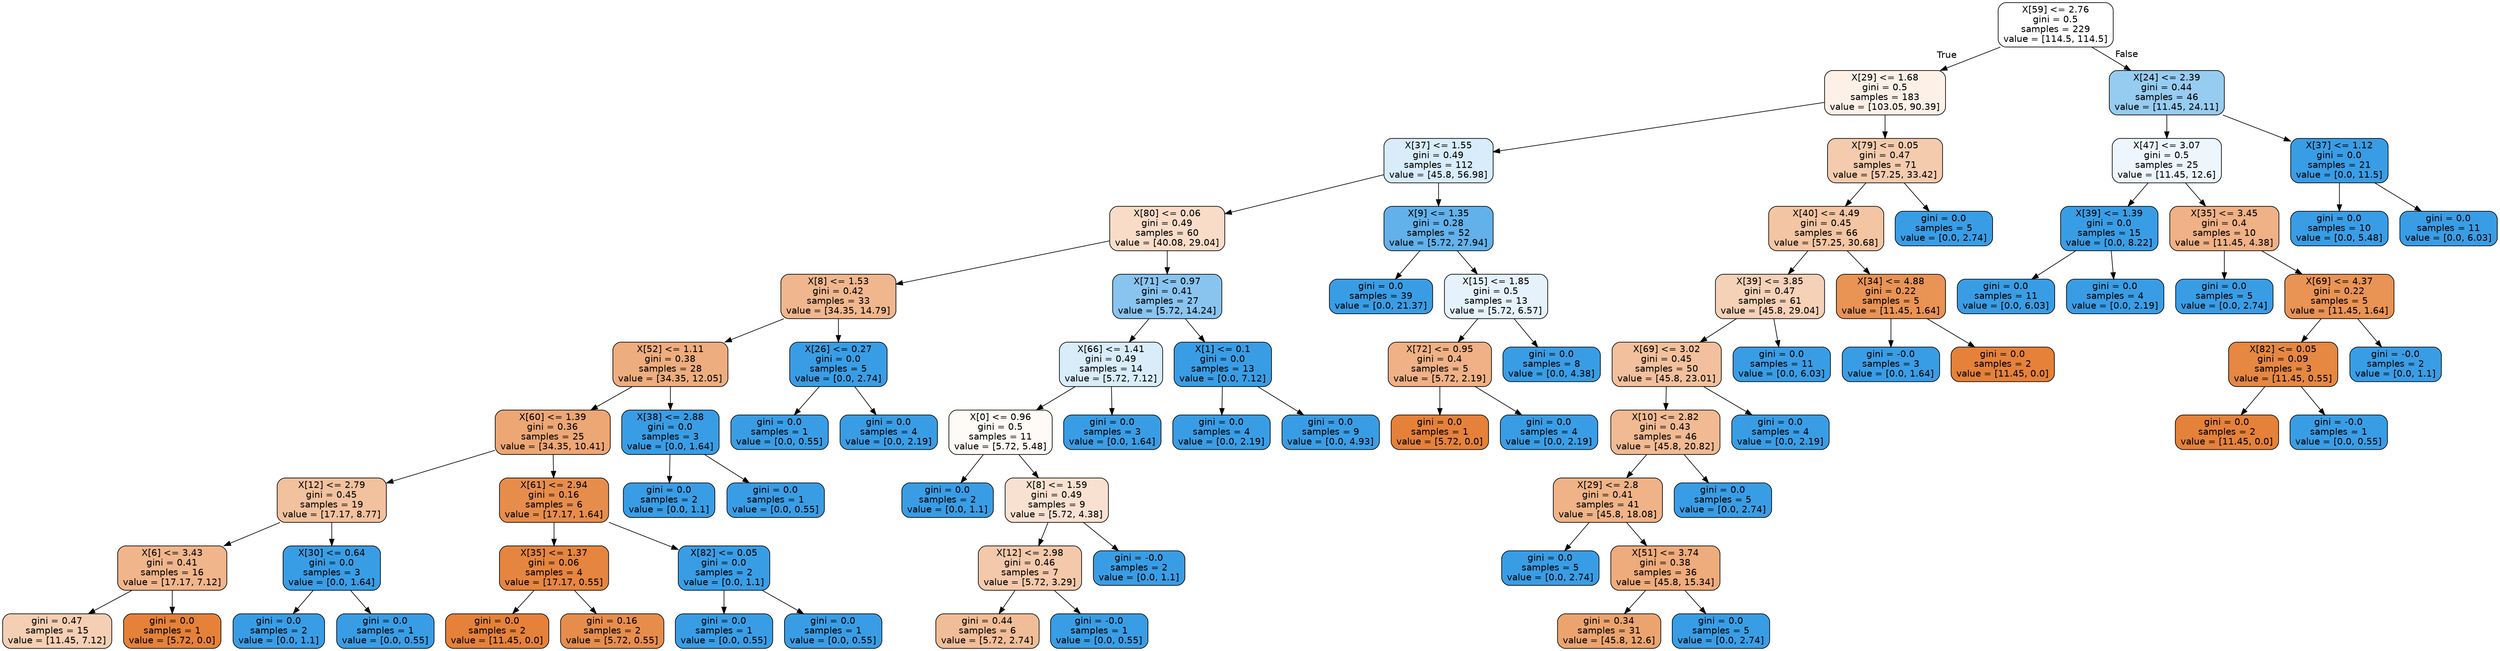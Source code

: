 digraph Tree {
node [shape=box, style="filled, rounded", color="black", fontname=helvetica] ;
edge [fontname=helvetica] ;
0 [label="X[59] <= 2.76\ngini = 0.5\nsamples = 229\nvalue = [114.5, 114.5]", fillcolor="#ffffff"] ;
1 [label="X[29] <= 1.68\ngini = 0.5\nsamples = 183\nvalue = [103.05, 90.39]", fillcolor="#fcf0e7"] ;
0 -> 1 [labeldistance=2.5, labelangle=45, headlabel="True"] ;
2 [label="X[37] <= 1.55\ngini = 0.49\nsamples = 112\nvalue = [45.8, 56.98]", fillcolor="#d8ecfa"] ;
1 -> 2 ;
3 [label="X[80] <= 0.06\ngini = 0.49\nsamples = 60\nvalue = [40.08, 29.04]", fillcolor="#f8dcc8"] ;
2 -> 3 ;
4 [label="X[8] <= 1.53\ngini = 0.42\nsamples = 33\nvalue = [34.35, 14.79]", fillcolor="#f0b78e"] ;
3 -> 4 ;
5 [label="X[52] <= 1.11\ngini = 0.38\nsamples = 28\nvalue = [34.35, 12.05]", fillcolor="#eead7e"] ;
4 -> 5 ;
6 [label="X[60] <= 1.39\ngini = 0.36\nsamples = 25\nvalue = [34.35, 10.41]", fillcolor="#eda775"] ;
5 -> 6 ;
7 [label="X[12] <= 2.79\ngini = 0.45\nsamples = 19\nvalue = [17.17, 8.77]", fillcolor="#f2c19e"] ;
6 -> 7 ;
8 [label="X[6] <= 3.43\ngini = 0.41\nsamples = 16\nvalue = [17.17, 7.12]", fillcolor="#f0b58b"] ;
7 -> 8 ;
9 [label="gini = 0.47\nsamples = 15\nvalue = [11.45, 7.12]", fillcolor="#f5cfb4"] ;
8 -> 9 ;
10 [label="gini = 0.0\nsamples = 1\nvalue = [5.72, 0.0]", fillcolor="#e58139"] ;
8 -> 10 ;
11 [label="X[30] <= 0.64\ngini = 0.0\nsamples = 3\nvalue = [0.0, 1.64]", fillcolor="#399de5"] ;
7 -> 11 ;
12 [label="gini = 0.0\nsamples = 2\nvalue = [0.0, 1.1]", fillcolor="#399de5"] ;
11 -> 12 ;
13 [label="gini = 0.0\nsamples = 1\nvalue = [0.0, 0.55]", fillcolor="#399de5"] ;
11 -> 13 ;
14 [label="X[61] <= 2.94\ngini = 0.16\nsamples = 6\nvalue = [17.17, 1.64]", fillcolor="#e78d4c"] ;
6 -> 14 ;
15 [label="X[35] <= 1.37\ngini = 0.06\nsamples = 4\nvalue = [17.17, 0.55]", fillcolor="#e6853f"] ;
14 -> 15 ;
16 [label="gini = 0.0\nsamples = 2\nvalue = [11.45, 0.0]", fillcolor="#e58139"] ;
15 -> 16 ;
17 [label="gini = 0.16\nsamples = 2\nvalue = [5.72, 0.55]", fillcolor="#e78d4c"] ;
15 -> 17 ;
18 [label="X[82] <= 0.05\ngini = 0.0\nsamples = 2\nvalue = [0.0, 1.1]", fillcolor="#399de5"] ;
14 -> 18 ;
19 [label="gini = 0.0\nsamples = 1\nvalue = [0.0, 0.55]", fillcolor="#399de5"] ;
18 -> 19 ;
20 [label="gini = 0.0\nsamples = 1\nvalue = [0.0, 0.55]", fillcolor="#399de5"] ;
18 -> 20 ;
21 [label="X[38] <= 2.88\ngini = 0.0\nsamples = 3\nvalue = [0.0, 1.64]", fillcolor="#399de5"] ;
5 -> 21 ;
22 [label="gini = 0.0\nsamples = 2\nvalue = [0.0, 1.1]", fillcolor="#399de5"] ;
21 -> 22 ;
23 [label="gini = 0.0\nsamples = 1\nvalue = [0.0, 0.55]", fillcolor="#399de5"] ;
21 -> 23 ;
24 [label="X[26] <= 0.27\ngini = 0.0\nsamples = 5\nvalue = [0.0, 2.74]", fillcolor="#399de5"] ;
4 -> 24 ;
25 [label="gini = 0.0\nsamples = 1\nvalue = [0.0, 0.55]", fillcolor="#399de5"] ;
24 -> 25 ;
26 [label="gini = 0.0\nsamples = 4\nvalue = [0.0, 2.19]", fillcolor="#399de5"] ;
24 -> 26 ;
27 [label="X[71] <= 0.97\ngini = 0.41\nsamples = 27\nvalue = [5.72, 14.24]", fillcolor="#89c4ef"] ;
3 -> 27 ;
28 [label="X[66] <= 1.41\ngini = 0.49\nsamples = 14\nvalue = [5.72, 7.12]", fillcolor="#d8ecfa"] ;
27 -> 28 ;
29 [label="X[0] <= 0.96\ngini = 0.5\nsamples = 11\nvalue = [5.72, 5.48]", fillcolor="#fefaf6"] ;
28 -> 29 ;
30 [label="gini = 0.0\nsamples = 2\nvalue = [0.0, 1.1]", fillcolor="#399de5"] ;
29 -> 30 ;
31 [label="X[8] <= 1.59\ngini = 0.49\nsamples = 9\nvalue = [5.72, 4.38]", fillcolor="#f9e1d1"] ;
29 -> 31 ;
32 [label="X[12] <= 2.98\ngini = 0.46\nsamples = 7\nvalue = [5.72, 3.29]", fillcolor="#f4c9ab"] ;
31 -> 32 ;
33 [label="gini = 0.44\nsamples = 6\nvalue = [5.72, 2.74]", fillcolor="#f1bd98"] ;
32 -> 33 ;
34 [label="gini = -0.0\nsamples = 1\nvalue = [0.0, 0.55]", fillcolor="#399de5"] ;
32 -> 34 ;
35 [label="gini = -0.0\nsamples = 2\nvalue = [0.0, 1.1]", fillcolor="#399de5"] ;
31 -> 35 ;
36 [label="gini = 0.0\nsamples = 3\nvalue = [0.0, 1.64]", fillcolor="#399de5"] ;
28 -> 36 ;
37 [label="X[1] <= 0.1\ngini = 0.0\nsamples = 13\nvalue = [0.0, 7.12]", fillcolor="#399de5"] ;
27 -> 37 ;
38 [label="gini = 0.0\nsamples = 4\nvalue = [0.0, 2.19]", fillcolor="#399de5"] ;
37 -> 38 ;
39 [label="gini = 0.0\nsamples = 9\nvalue = [0.0, 4.93]", fillcolor="#399de5"] ;
37 -> 39 ;
40 [label="X[9] <= 1.35\ngini = 0.28\nsamples = 52\nvalue = [5.72, 27.94]", fillcolor="#62b1ea"] ;
2 -> 40 ;
41 [label="gini = 0.0\nsamples = 39\nvalue = [0.0, 21.37]", fillcolor="#399de5"] ;
40 -> 41 ;
42 [label="X[15] <= 1.85\ngini = 0.5\nsamples = 13\nvalue = [5.72, 6.57]", fillcolor="#e5f2fc"] ;
40 -> 42 ;
43 [label="X[72] <= 0.95\ngini = 0.4\nsamples = 5\nvalue = [5.72, 2.19]", fillcolor="#efb185"] ;
42 -> 43 ;
44 [label="gini = 0.0\nsamples = 1\nvalue = [5.72, 0.0]", fillcolor="#e58139"] ;
43 -> 44 ;
45 [label="gini = 0.0\nsamples = 4\nvalue = [0.0, 2.19]", fillcolor="#399de5"] ;
43 -> 45 ;
46 [label="gini = 0.0\nsamples = 8\nvalue = [0.0, 4.38]", fillcolor="#399de5"] ;
42 -> 46 ;
47 [label="X[79] <= 0.05\ngini = 0.47\nsamples = 71\nvalue = [57.25, 33.42]", fillcolor="#f4cbad"] ;
1 -> 47 ;
48 [label="X[40] <= 4.49\ngini = 0.45\nsamples = 66\nvalue = [57.25, 30.68]", fillcolor="#f3c5a3"] ;
47 -> 48 ;
49 [label="X[39] <= 3.85\ngini = 0.47\nsamples = 61\nvalue = [45.8, 29.04]", fillcolor="#f5d1b7"] ;
48 -> 49 ;
50 [label="X[69] <= 3.02\ngini = 0.45\nsamples = 50\nvalue = [45.8, 23.01]", fillcolor="#f2c09c"] ;
49 -> 50 ;
51 [label="X[10] <= 2.82\ngini = 0.43\nsamples = 46\nvalue = [45.8, 20.82]", fillcolor="#f1ba93"] ;
50 -> 51 ;
52 [label="X[29] <= 2.8\ngini = 0.41\nsamples = 41\nvalue = [45.8, 18.08]", fillcolor="#efb387"] ;
51 -> 52 ;
53 [label="gini = 0.0\nsamples = 5\nvalue = [0.0, 2.74]", fillcolor="#399de5"] ;
52 -> 53 ;
54 [label="X[51] <= 3.74\ngini = 0.38\nsamples = 36\nvalue = [45.8, 15.34]", fillcolor="#eeab7b"] ;
52 -> 54 ;
55 [label="gini = 0.34\nsamples = 31\nvalue = [45.8, 12.6]", fillcolor="#eca46f"] ;
54 -> 55 ;
56 [label="gini = 0.0\nsamples = 5\nvalue = [0.0, 2.74]", fillcolor="#399de5"] ;
54 -> 56 ;
57 [label="gini = 0.0\nsamples = 5\nvalue = [0.0, 2.74]", fillcolor="#399de5"] ;
51 -> 57 ;
58 [label="gini = 0.0\nsamples = 4\nvalue = [0.0, 2.19]", fillcolor="#399de5"] ;
50 -> 58 ;
59 [label="gini = 0.0\nsamples = 11\nvalue = [0.0, 6.03]", fillcolor="#399de5"] ;
49 -> 59 ;
60 [label="X[34] <= 4.88\ngini = 0.22\nsamples = 5\nvalue = [11.45, 1.64]", fillcolor="#e99355"] ;
48 -> 60 ;
61 [label="gini = -0.0\nsamples = 3\nvalue = [0.0, 1.64]", fillcolor="#399de5"] ;
60 -> 61 ;
62 [label="gini = 0.0\nsamples = 2\nvalue = [11.45, 0.0]", fillcolor="#e58139"] ;
60 -> 62 ;
63 [label="gini = 0.0\nsamples = 5\nvalue = [0.0, 2.74]", fillcolor="#399de5"] ;
47 -> 63 ;
64 [label="X[24] <= 2.39\ngini = 0.44\nsamples = 46\nvalue = [11.45, 24.11]", fillcolor="#97ccf1"] ;
0 -> 64 [labeldistance=2.5, labelangle=-45, headlabel="False"] ;
65 [label="X[47] <= 3.07\ngini = 0.5\nsamples = 25\nvalue = [11.45, 12.6]", fillcolor="#edf6fd"] ;
64 -> 65 ;
66 [label="X[39] <= 1.39\ngini = 0.0\nsamples = 15\nvalue = [0.0, 8.22]", fillcolor="#399de5"] ;
65 -> 66 ;
67 [label="gini = 0.0\nsamples = 11\nvalue = [0.0, 6.03]", fillcolor="#399de5"] ;
66 -> 67 ;
68 [label="gini = 0.0\nsamples = 4\nvalue = [0.0, 2.19]", fillcolor="#399de5"] ;
66 -> 68 ;
69 [label="X[35] <= 3.45\ngini = 0.4\nsamples = 10\nvalue = [11.45, 4.38]", fillcolor="#efb185"] ;
65 -> 69 ;
70 [label="gini = 0.0\nsamples = 5\nvalue = [0.0, 2.74]", fillcolor="#399de5"] ;
69 -> 70 ;
71 [label="X[69] <= 4.37\ngini = 0.22\nsamples = 5\nvalue = [11.45, 1.64]", fillcolor="#e99355"] ;
69 -> 71 ;
72 [label="X[82] <= 0.05\ngini = 0.09\nsamples = 3\nvalue = [11.45, 0.55]", fillcolor="#e68742"] ;
71 -> 72 ;
73 [label="gini = 0.0\nsamples = 2\nvalue = [11.45, 0.0]", fillcolor="#e58139"] ;
72 -> 73 ;
74 [label="gini = -0.0\nsamples = 1\nvalue = [0.0, 0.55]", fillcolor="#399de5"] ;
72 -> 74 ;
75 [label="gini = -0.0\nsamples = 2\nvalue = [0.0, 1.1]", fillcolor="#399de5"] ;
71 -> 75 ;
76 [label="X[37] <= 1.12\ngini = 0.0\nsamples = 21\nvalue = [0.0, 11.5]", fillcolor="#399de5"] ;
64 -> 76 ;
77 [label="gini = 0.0\nsamples = 10\nvalue = [0.0, 5.48]", fillcolor="#399de5"] ;
76 -> 77 ;
78 [label="gini = 0.0\nsamples = 11\nvalue = [0.0, 6.03]", fillcolor="#399de5"] ;
76 -> 78 ;
}